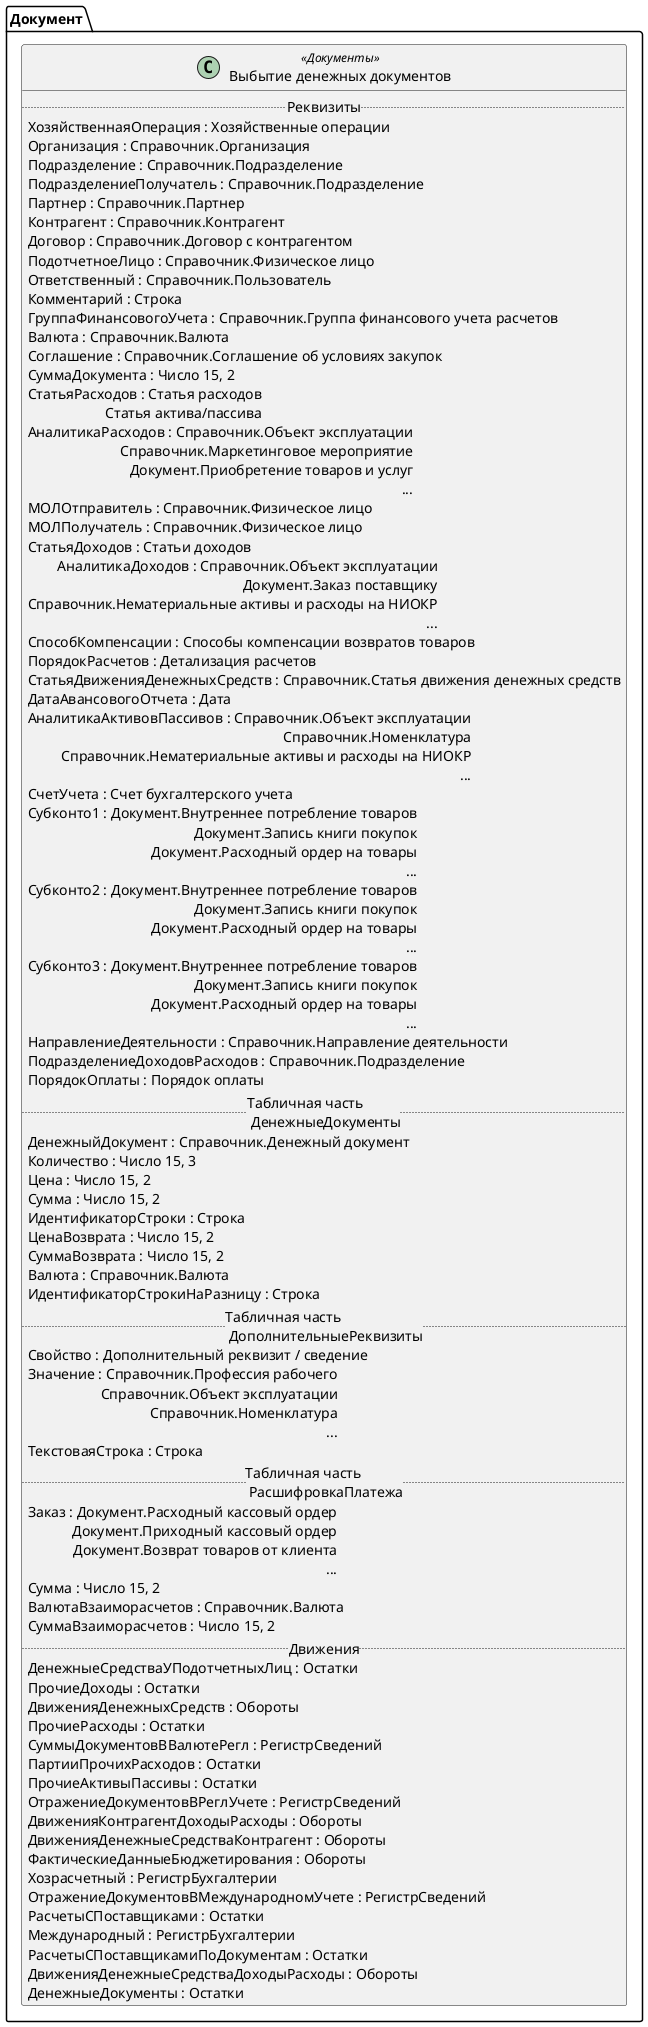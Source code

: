 ﻿@startuml ВыбытиеДенежныхДокументов
'!include templates.wsd
'..\include templates.wsd
class Документ.ВыбытиеДенежныхДокументов as "Выбытие денежных документов" <<Документы>>
{
..Реквизиты..
ХозяйственнаяОперация : Хозяйственные операции
Организация : Справочник.Организация
Подразделение : Справочник.Подразделение
ПодразделениеПолучатель : Справочник.Подразделение
Партнер : Справочник.Партнер
Контрагент : Справочник.Контрагент
Договор : Справочник.Договор с контрагентом
ПодотчетноеЛицо : Справочник.Физическое лицо
Ответственный : Справочник.Пользователь
Комментарий : Строка
ГруппаФинансовогоУчета : Справочник.Группа финансового учета расчетов
Валюта : Справочник.Валюта
Соглашение : Справочник.Соглашение об условиях закупок
СуммаДокумента : Число 15, 2
СтатьяРасходов : Статья расходов\rСтатья актива/пассива
АналитикаРасходов : Справочник.Объект эксплуатации\rСправочник.Маркетинговое мероприятие\rДокумент.Приобретение товаров и услуг\r...
МОЛОтправитель : Справочник.Физическое лицо
МОЛПолучатель : Справочник.Физическое лицо
СтатьяДоходов : Статьи доходов
АналитикаДоходов : Справочник.Объект эксплуатации\rДокумент.Заказ поставщику\rСправочник.Нематериальные активы и расходы на НИОКР\r...
СпособКомпенсации : Способы компенсации возвратов товаров
ПорядокРасчетов : Детализация расчетов
СтатьяДвиженияДенежныхСредств : Справочник.Статья движения денежных средств
ДатаАвансовогоОтчета : Дата
АналитикаАктивовПассивов : Справочник.Объект эксплуатации\rСправочник.Номенклатура\rСправочник.Нематериальные активы и расходы на НИОКР\r...
СчетУчета : Счет бухгалтерского учета
Субконто1 : Документ.Внутреннее потребление товаров\rДокумент.Запись книги покупок\rДокумент.Расходный ордер на товары\r...
Субконто2 : Документ.Внутреннее потребление товаров\rДокумент.Запись книги покупок\rДокумент.Расходный ордер на товары\r...
Субконто3 : Документ.Внутреннее потребление товаров\rДокумент.Запись книги покупок\rДокумент.Расходный ордер на товары\r...
НаправлениеДеятельности : Справочник.Направление деятельности
ПодразделениеДоходовРасходов : Справочник.Подразделение
ПорядокОплаты : Порядок оплаты
..Табличная часть \n ДенежныеДокументы..
ДенежныйДокумент : Справочник.Денежный документ
Количество : Число 15, 3
Цена : Число 15, 2
Сумма : Число 15, 2
ИдентификаторСтроки : Строка
ЦенаВозврата : Число 15, 2
СуммаВозврата : Число 15, 2
Валюта : Справочник.Валюта
ИдентификаторСтрокиНаРазницу : Строка
..Табличная часть \n ДополнительныеРеквизиты..
Свойство : Дополнительный реквизит / сведение
Значение : Справочник.Профессия рабочего\rСправочник.Объект эксплуатации\rСправочник.Номенклатура\r...
ТекстоваяСтрока : Строка
..Табличная часть \n РасшифровкаПлатежа..
Заказ : Документ.Расходный кассовый ордер\rДокумент.Приходный кассовый ордер\rДокумент.Возврат товаров от клиента\r...
Сумма : Число 15, 2
ВалютаВзаиморасчетов : Справочник.Валюта
СуммаВзаиморасчетов : Число 15, 2
..Движения..
ДенежныеСредстваУПодотчетныхЛиц : Остатки
ПрочиеДоходы : Остатки
ДвиженияДенежныхСредств : Обороты
ПрочиеРасходы : Остатки
СуммыДокументовВВалютеРегл : РегистрСведений
ПартииПрочихРасходов : Остатки
ПрочиеАктивыПассивы : Остатки
ОтражениеДокументовВРеглУчете : РегистрСведений
ДвиженияКонтрагентДоходыРасходы : Обороты
ДвиженияДенежныеСредстваКонтрагент : Обороты
ФактическиеДанныеБюджетирования : Обороты
Хозрасчетный : РегистрБухгалтерии
ОтражениеДокументовВМеждународномУчете : РегистрСведений
РасчетыСПоставщиками : Остатки
Международный : РегистрБухгалтерии
РасчетыСПоставщикамиПоДокументам : Остатки
ДвиженияДенежныеСредстваДоходыРасходы : Обороты
ДенежныеДокументы : Остатки
}
@enduml

